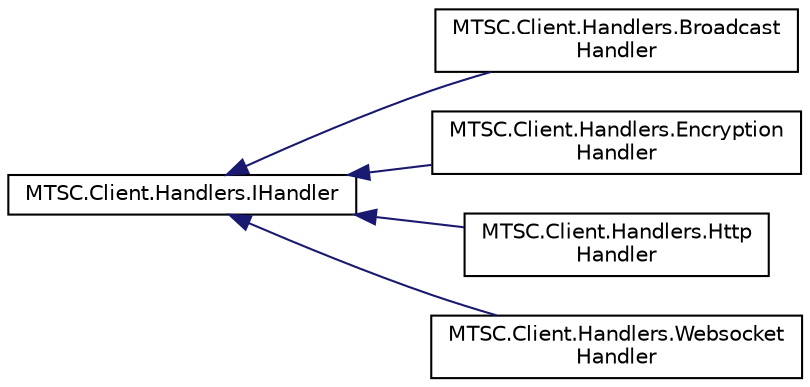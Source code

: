 digraph "Graphical Class Hierarchy"
{
 // LATEX_PDF_SIZE
  edge [fontname="Helvetica",fontsize="10",labelfontname="Helvetica",labelfontsize="10"];
  node [fontname="Helvetica",fontsize="10",shape=record];
  rankdir="LR";
  Node0 [label="MTSC.Client.Handlers.IHandler",height=0.2,width=0.4,color="black", fillcolor="white", style="filled",URL="$df/d4e/interface_m_t_s_c_1_1_client_1_1_handlers_1_1_i_handler.html",tooltip="Handler interface for client communication."];
  Node0 -> Node1 [dir="back",color="midnightblue",fontsize="10",style="solid",fontname="Helvetica"];
  Node1 [label="MTSC.Client.Handlers.Broadcast\lHandler",height=0.2,width=0.4,color="black", fillcolor="white", style="filled",URL="$dc/d75/class_m_t_s_c_1_1_client_1_1_handlers_1_1_broadcast_handler.html",tooltip=" "];
  Node0 -> Node2 [dir="back",color="midnightblue",fontsize="10",style="solid",fontname="Helvetica"];
  Node2 [label="MTSC.Client.Handlers.Encryption\lHandler",height=0.2,width=0.4,color="black", fillcolor="white", style="filled",URL="$dd/d5c/class_m_t_s_c_1_1_client_1_1_handlers_1_1_encryption_handler.html",tooltip=" "];
  Node0 -> Node3 [dir="back",color="midnightblue",fontsize="10",style="solid",fontname="Helvetica"];
  Node3 [label="MTSC.Client.Handlers.Http\lHandler",height=0.2,width=0.4,color="black", fillcolor="white", style="filled",URL="$d5/d58/class_m_t_s_c_1_1_client_1_1_handlers_1_1_http_handler.html",tooltip="Handler for handling client http communication."];
  Node0 -> Node4 [dir="back",color="midnightblue",fontsize="10",style="solid",fontname="Helvetica"];
  Node4 [label="MTSC.Client.Handlers.Websocket\lHandler",height=0.2,width=0.4,color="black", fillcolor="white", style="filled",URL="$df/d3b/class_m_t_s_c_1_1_client_1_1_handlers_1_1_websocket_handler.html",tooltip="Handler implementing websocket protocol."];
}
